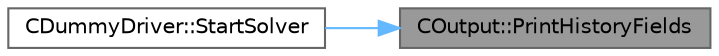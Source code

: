 digraph "COutput::PrintHistoryFields"
{
 // LATEX_PDF_SIZE
  bgcolor="transparent";
  edge [fontname=Helvetica,fontsize=10,labelfontname=Helvetica,labelfontsize=10];
  node [fontname=Helvetica,fontsize=10,shape=box,height=0.2,width=0.4];
  rankdir="RL";
  Node1 [id="Node000001",label="COutput::PrintHistoryFields",height=0.2,width=0.4,color="gray40", fillcolor="grey60", style="filled", fontcolor="black",tooltip="Print a list of all history output fields to screen."];
  Node1 -> Node2 [id="edge1_Node000001_Node000002",dir="back",color="steelblue1",style="solid",tooltip=" "];
  Node2 [id="Node000002",label="CDummyDriver::StartSolver",height=0.2,width=0.4,color="grey40", fillcolor="white", style="filled",URL="$classCDummyDriver.html#ad60cf1b4ec31b6fdbc690ac1a5a61ac9",tooltip="Does nothing except printing the information that no solver is running."];
}
